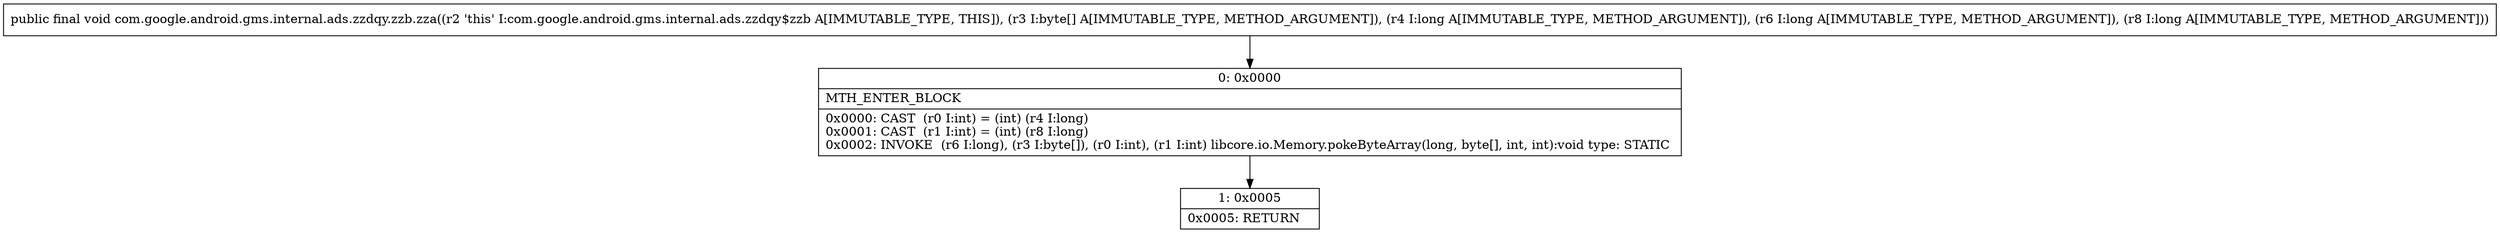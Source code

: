 digraph "CFG forcom.google.android.gms.internal.ads.zzdqy.zzb.zza([BJJJ)V" {
Node_0 [shape=record,label="{0\:\ 0x0000|MTH_ENTER_BLOCK\l|0x0000: CAST  (r0 I:int) = (int) (r4 I:long) \l0x0001: CAST  (r1 I:int) = (int) (r8 I:long) \l0x0002: INVOKE  (r6 I:long), (r3 I:byte[]), (r0 I:int), (r1 I:int) libcore.io.Memory.pokeByteArray(long, byte[], int, int):void type: STATIC \l}"];
Node_1 [shape=record,label="{1\:\ 0x0005|0x0005: RETURN   \l}"];
MethodNode[shape=record,label="{public final void com.google.android.gms.internal.ads.zzdqy.zzb.zza((r2 'this' I:com.google.android.gms.internal.ads.zzdqy$zzb A[IMMUTABLE_TYPE, THIS]), (r3 I:byte[] A[IMMUTABLE_TYPE, METHOD_ARGUMENT]), (r4 I:long A[IMMUTABLE_TYPE, METHOD_ARGUMENT]), (r6 I:long A[IMMUTABLE_TYPE, METHOD_ARGUMENT]), (r8 I:long A[IMMUTABLE_TYPE, METHOD_ARGUMENT])) }"];
MethodNode -> Node_0;
Node_0 -> Node_1;
}

